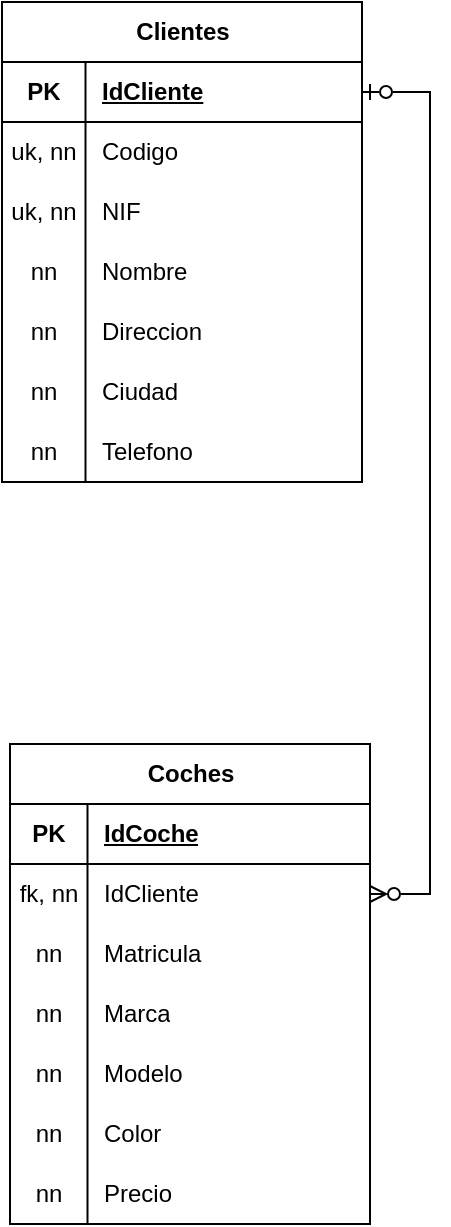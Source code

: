 <mxfile version="22.1.1" type="github">
  <diagram name="Página-1" id="D22kC-1IBSKwyaWAMyU8">
    <mxGraphModel dx="1434" dy="790" grid="0" gridSize="10" guides="1" tooltips="1" connect="1" arrows="1" fold="1" page="0" pageScale="1" pageWidth="827" pageHeight="1169" math="0" shadow="0">
      <root>
        <mxCell id="0" />
        <mxCell id="1" parent="0" />
        <mxCell id="LPVRVKIkkjf-93eOcvaG-1" value="Clientes" style="shape=table;startSize=30;container=1;collapsible=1;childLayout=tableLayout;fixedRows=1;rowLines=0;fontStyle=1;align=center;resizeLast=1;html=1;" vertex="1" parent="1">
          <mxGeometry x="320" y="330" width="180" height="240" as="geometry" />
        </mxCell>
        <mxCell id="LPVRVKIkkjf-93eOcvaG-2" value="" style="shape=tableRow;horizontal=0;startSize=0;swimlaneHead=0;swimlaneBody=0;fillColor=none;collapsible=0;dropTarget=0;points=[[0,0.5],[1,0.5]];portConstraint=eastwest;top=0;left=0;right=0;bottom=1;" vertex="1" parent="LPVRVKIkkjf-93eOcvaG-1">
          <mxGeometry y="30" width="180" height="30" as="geometry" />
        </mxCell>
        <mxCell id="LPVRVKIkkjf-93eOcvaG-3" value="PK" style="shape=partialRectangle;connectable=0;fillColor=none;top=0;left=0;bottom=0;right=0;fontStyle=1;overflow=hidden;whiteSpace=wrap;html=1;" vertex="1" parent="LPVRVKIkkjf-93eOcvaG-2">
          <mxGeometry width="41.75" height="30" as="geometry">
            <mxRectangle width="41.75" height="30" as="alternateBounds" />
          </mxGeometry>
        </mxCell>
        <mxCell id="LPVRVKIkkjf-93eOcvaG-4" value="IdCliente" style="shape=partialRectangle;connectable=0;fillColor=none;top=0;left=0;bottom=0;right=0;align=left;spacingLeft=6;fontStyle=5;overflow=hidden;whiteSpace=wrap;html=1;" vertex="1" parent="LPVRVKIkkjf-93eOcvaG-2">
          <mxGeometry x="41.75" width="138.25" height="30" as="geometry">
            <mxRectangle width="138.25" height="30" as="alternateBounds" />
          </mxGeometry>
        </mxCell>
        <mxCell id="LPVRVKIkkjf-93eOcvaG-5" value="" style="shape=tableRow;horizontal=0;startSize=0;swimlaneHead=0;swimlaneBody=0;fillColor=none;collapsible=0;dropTarget=0;points=[[0,0.5],[1,0.5]];portConstraint=eastwest;top=0;left=0;right=0;bottom=0;" vertex="1" parent="LPVRVKIkkjf-93eOcvaG-1">
          <mxGeometry y="60" width="180" height="30" as="geometry" />
        </mxCell>
        <mxCell id="LPVRVKIkkjf-93eOcvaG-6" value="uk, nn" style="shape=partialRectangle;connectable=0;fillColor=none;top=0;left=0;bottom=0;right=0;editable=1;overflow=hidden;whiteSpace=wrap;html=1;" vertex="1" parent="LPVRVKIkkjf-93eOcvaG-5">
          <mxGeometry width="41.75" height="30" as="geometry">
            <mxRectangle width="41.75" height="30" as="alternateBounds" />
          </mxGeometry>
        </mxCell>
        <mxCell id="LPVRVKIkkjf-93eOcvaG-7" value="Codigo" style="shape=partialRectangle;connectable=0;fillColor=none;top=0;left=0;bottom=0;right=0;align=left;spacingLeft=6;overflow=hidden;whiteSpace=wrap;html=1;" vertex="1" parent="LPVRVKIkkjf-93eOcvaG-5">
          <mxGeometry x="41.75" width="138.25" height="30" as="geometry">
            <mxRectangle width="138.25" height="30" as="alternateBounds" />
          </mxGeometry>
        </mxCell>
        <mxCell id="LPVRVKIkkjf-93eOcvaG-20" value="" style="shape=tableRow;horizontal=0;startSize=0;swimlaneHead=0;swimlaneBody=0;fillColor=none;collapsible=0;dropTarget=0;points=[[0,0.5],[1,0.5]];portConstraint=eastwest;top=0;left=0;right=0;bottom=0;" vertex="1" parent="LPVRVKIkkjf-93eOcvaG-1">
          <mxGeometry y="90" width="180" height="30" as="geometry" />
        </mxCell>
        <mxCell id="LPVRVKIkkjf-93eOcvaG-21" value="uk, nn" style="shape=partialRectangle;connectable=0;fillColor=none;top=0;left=0;bottom=0;right=0;editable=1;overflow=hidden;whiteSpace=wrap;html=1;" vertex="1" parent="LPVRVKIkkjf-93eOcvaG-20">
          <mxGeometry width="41.75" height="30" as="geometry">
            <mxRectangle width="41.75" height="30" as="alternateBounds" />
          </mxGeometry>
        </mxCell>
        <mxCell id="LPVRVKIkkjf-93eOcvaG-22" value="NIF" style="shape=partialRectangle;connectable=0;fillColor=none;top=0;left=0;bottom=0;right=0;align=left;spacingLeft=6;overflow=hidden;whiteSpace=wrap;html=1;" vertex="1" parent="LPVRVKIkkjf-93eOcvaG-20">
          <mxGeometry x="41.75" width="138.25" height="30" as="geometry">
            <mxRectangle width="138.25" height="30" as="alternateBounds" />
          </mxGeometry>
        </mxCell>
        <mxCell id="LPVRVKIkkjf-93eOcvaG-8" value="" style="shape=tableRow;horizontal=0;startSize=0;swimlaneHead=0;swimlaneBody=0;fillColor=none;collapsible=0;dropTarget=0;points=[[0,0.5],[1,0.5]];portConstraint=eastwest;top=0;left=0;right=0;bottom=0;" vertex="1" parent="LPVRVKIkkjf-93eOcvaG-1">
          <mxGeometry y="120" width="180" height="30" as="geometry" />
        </mxCell>
        <mxCell id="LPVRVKIkkjf-93eOcvaG-9" value="nn" style="shape=partialRectangle;connectable=0;fillColor=none;top=0;left=0;bottom=0;right=0;editable=1;overflow=hidden;whiteSpace=wrap;html=1;" vertex="1" parent="LPVRVKIkkjf-93eOcvaG-8">
          <mxGeometry width="41.75" height="30" as="geometry">
            <mxRectangle width="41.75" height="30" as="alternateBounds" />
          </mxGeometry>
        </mxCell>
        <mxCell id="LPVRVKIkkjf-93eOcvaG-10" value="Nombre" style="shape=partialRectangle;connectable=0;fillColor=none;top=0;left=0;bottom=0;right=0;align=left;spacingLeft=6;overflow=hidden;whiteSpace=wrap;html=1;" vertex="1" parent="LPVRVKIkkjf-93eOcvaG-8">
          <mxGeometry x="41.75" width="138.25" height="30" as="geometry">
            <mxRectangle width="138.25" height="30" as="alternateBounds" />
          </mxGeometry>
        </mxCell>
        <mxCell id="LPVRVKIkkjf-93eOcvaG-11" value="" style="shape=tableRow;horizontal=0;startSize=0;swimlaneHead=0;swimlaneBody=0;fillColor=none;collapsible=0;dropTarget=0;points=[[0,0.5],[1,0.5]];portConstraint=eastwest;top=0;left=0;right=0;bottom=0;" vertex="1" parent="LPVRVKIkkjf-93eOcvaG-1">
          <mxGeometry y="150" width="180" height="30" as="geometry" />
        </mxCell>
        <mxCell id="LPVRVKIkkjf-93eOcvaG-12" value="nn" style="shape=partialRectangle;connectable=0;fillColor=none;top=0;left=0;bottom=0;right=0;editable=1;overflow=hidden;whiteSpace=wrap;html=1;" vertex="1" parent="LPVRVKIkkjf-93eOcvaG-11">
          <mxGeometry width="41.75" height="30" as="geometry">
            <mxRectangle width="41.75" height="30" as="alternateBounds" />
          </mxGeometry>
        </mxCell>
        <mxCell id="LPVRVKIkkjf-93eOcvaG-13" value="Direccion" style="shape=partialRectangle;connectable=0;fillColor=none;top=0;left=0;bottom=0;right=0;align=left;spacingLeft=6;overflow=hidden;whiteSpace=wrap;html=1;" vertex="1" parent="LPVRVKIkkjf-93eOcvaG-11">
          <mxGeometry x="41.75" width="138.25" height="30" as="geometry">
            <mxRectangle width="138.25" height="30" as="alternateBounds" />
          </mxGeometry>
        </mxCell>
        <mxCell id="LPVRVKIkkjf-93eOcvaG-14" value="" style="shape=tableRow;horizontal=0;startSize=0;swimlaneHead=0;swimlaneBody=0;fillColor=none;collapsible=0;dropTarget=0;points=[[0,0.5],[1,0.5]];portConstraint=eastwest;top=0;left=0;right=0;bottom=0;" vertex="1" parent="LPVRVKIkkjf-93eOcvaG-1">
          <mxGeometry y="180" width="180" height="30" as="geometry" />
        </mxCell>
        <mxCell id="LPVRVKIkkjf-93eOcvaG-15" value="nn" style="shape=partialRectangle;connectable=0;fillColor=none;top=0;left=0;bottom=0;right=0;editable=1;overflow=hidden;whiteSpace=wrap;html=1;" vertex="1" parent="LPVRVKIkkjf-93eOcvaG-14">
          <mxGeometry width="41.75" height="30" as="geometry">
            <mxRectangle width="41.75" height="30" as="alternateBounds" />
          </mxGeometry>
        </mxCell>
        <mxCell id="LPVRVKIkkjf-93eOcvaG-16" value="Ciudad" style="shape=partialRectangle;connectable=0;fillColor=none;top=0;left=0;bottom=0;right=0;align=left;spacingLeft=6;overflow=hidden;whiteSpace=wrap;html=1;" vertex="1" parent="LPVRVKIkkjf-93eOcvaG-14">
          <mxGeometry x="41.75" width="138.25" height="30" as="geometry">
            <mxRectangle width="138.25" height="30" as="alternateBounds" />
          </mxGeometry>
        </mxCell>
        <mxCell id="LPVRVKIkkjf-93eOcvaG-17" value="" style="shape=tableRow;horizontal=0;startSize=0;swimlaneHead=0;swimlaneBody=0;fillColor=none;collapsible=0;dropTarget=0;points=[[0,0.5],[1,0.5]];portConstraint=eastwest;top=0;left=0;right=0;bottom=0;" vertex="1" parent="LPVRVKIkkjf-93eOcvaG-1">
          <mxGeometry y="210" width="180" height="30" as="geometry" />
        </mxCell>
        <mxCell id="LPVRVKIkkjf-93eOcvaG-18" value="nn" style="shape=partialRectangle;connectable=0;fillColor=none;top=0;left=0;bottom=0;right=0;editable=1;overflow=hidden;whiteSpace=wrap;html=1;" vertex="1" parent="LPVRVKIkkjf-93eOcvaG-17">
          <mxGeometry width="41.75" height="30" as="geometry">
            <mxRectangle width="41.75" height="30" as="alternateBounds" />
          </mxGeometry>
        </mxCell>
        <mxCell id="LPVRVKIkkjf-93eOcvaG-19" value="Telefono" style="shape=partialRectangle;connectable=0;fillColor=none;top=0;left=0;bottom=0;right=0;align=left;spacingLeft=6;overflow=hidden;whiteSpace=wrap;html=1;" vertex="1" parent="LPVRVKIkkjf-93eOcvaG-17">
          <mxGeometry x="41.75" width="138.25" height="30" as="geometry">
            <mxRectangle width="138.25" height="30" as="alternateBounds" />
          </mxGeometry>
        </mxCell>
        <mxCell id="LPVRVKIkkjf-93eOcvaG-23" value="Coches" style="shape=table;startSize=30;container=1;collapsible=1;childLayout=tableLayout;fixedRows=1;rowLines=0;fontStyle=1;align=center;resizeLast=1;html=1;" vertex="1" parent="1">
          <mxGeometry x="324" y="701" width="180" height="240" as="geometry" />
        </mxCell>
        <mxCell id="LPVRVKIkkjf-93eOcvaG-24" value="" style="shape=tableRow;horizontal=0;startSize=0;swimlaneHead=0;swimlaneBody=0;fillColor=none;collapsible=0;dropTarget=0;points=[[0,0.5],[1,0.5]];portConstraint=eastwest;top=0;left=0;right=0;bottom=1;" vertex="1" parent="LPVRVKIkkjf-93eOcvaG-23">
          <mxGeometry y="30" width="180" height="30" as="geometry" />
        </mxCell>
        <mxCell id="LPVRVKIkkjf-93eOcvaG-25" value="PK" style="shape=partialRectangle;connectable=0;fillColor=none;top=0;left=0;bottom=0;right=0;fontStyle=1;overflow=hidden;whiteSpace=wrap;html=1;" vertex="1" parent="LPVRVKIkkjf-93eOcvaG-24">
          <mxGeometry width="38.75" height="30" as="geometry">
            <mxRectangle width="38.75" height="30" as="alternateBounds" />
          </mxGeometry>
        </mxCell>
        <mxCell id="LPVRVKIkkjf-93eOcvaG-26" value="IdCoche" style="shape=partialRectangle;connectable=0;fillColor=none;top=0;left=0;bottom=0;right=0;align=left;spacingLeft=6;fontStyle=5;overflow=hidden;whiteSpace=wrap;html=1;" vertex="1" parent="LPVRVKIkkjf-93eOcvaG-24">
          <mxGeometry x="38.75" width="141.25" height="30" as="geometry">
            <mxRectangle width="141.25" height="30" as="alternateBounds" />
          </mxGeometry>
        </mxCell>
        <mxCell id="LPVRVKIkkjf-93eOcvaG-27" value="" style="shape=tableRow;horizontal=0;startSize=0;swimlaneHead=0;swimlaneBody=0;fillColor=none;collapsible=0;dropTarget=0;points=[[0,0.5],[1,0.5]];portConstraint=eastwest;top=0;left=0;right=0;bottom=0;" vertex="1" parent="LPVRVKIkkjf-93eOcvaG-23">
          <mxGeometry y="60" width="180" height="30" as="geometry" />
        </mxCell>
        <mxCell id="LPVRVKIkkjf-93eOcvaG-28" value="fk, nn" style="shape=partialRectangle;connectable=0;fillColor=none;top=0;left=0;bottom=0;right=0;editable=1;overflow=hidden;whiteSpace=wrap;html=1;" vertex="1" parent="LPVRVKIkkjf-93eOcvaG-27">
          <mxGeometry width="38.75" height="30" as="geometry">
            <mxRectangle width="38.75" height="30" as="alternateBounds" />
          </mxGeometry>
        </mxCell>
        <mxCell id="LPVRVKIkkjf-93eOcvaG-29" value="IdCliente" style="shape=partialRectangle;connectable=0;fillColor=none;top=0;left=0;bottom=0;right=0;align=left;spacingLeft=6;overflow=hidden;whiteSpace=wrap;html=1;" vertex="1" parent="LPVRVKIkkjf-93eOcvaG-27">
          <mxGeometry x="38.75" width="141.25" height="30" as="geometry">
            <mxRectangle width="141.25" height="30" as="alternateBounds" />
          </mxGeometry>
        </mxCell>
        <mxCell id="LPVRVKIkkjf-93eOcvaG-42" value="" style="shape=tableRow;horizontal=0;startSize=0;swimlaneHead=0;swimlaneBody=0;fillColor=none;collapsible=0;dropTarget=0;points=[[0,0.5],[1,0.5]];portConstraint=eastwest;top=0;left=0;right=0;bottom=0;" vertex="1" parent="LPVRVKIkkjf-93eOcvaG-23">
          <mxGeometry y="90" width="180" height="30" as="geometry" />
        </mxCell>
        <mxCell id="LPVRVKIkkjf-93eOcvaG-43" value="nn" style="shape=partialRectangle;connectable=0;fillColor=none;top=0;left=0;bottom=0;right=0;editable=1;overflow=hidden;whiteSpace=wrap;html=1;" vertex="1" parent="LPVRVKIkkjf-93eOcvaG-42">
          <mxGeometry width="38.75" height="30" as="geometry">
            <mxRectangle width="38.75" height="30" as="alternateBounds" />
          </mxGeometry>
        </mxCell>
        <mxCell id="LPVRVKIkkjf-93eOcvaG-44" value="Matricula" style="shape=partialRectangle;connectable=0;fillColor=none;top=0;left=0;bottom=0;right=0;align=left;spacingLeft=6;overflow=hidden;whiteSpace=wrap;html=1;" vertex="1" parent="LPVRVKIkkjf-93eOcvaG-42">
          <mxGeometry x="38.75" width="141.25" height="30" as="geometry">
            <mxRectangle width="141.25" height="30" as="alternateBounds" />
          </mxGeometry>
        </mxCell>
        <mxCell id="LPVRVKIkkjf-93eOcvaG-30" value="" style="shape=tableRow;horizontal=0;startSize=0;swimlaneHead=0;swimlaneBody=0;fillColor=none;collapsible=0;dropTarget=0;points=[[0,0.5],[1,0.5]];portConstraint=eastwest;top=0;left=0;right=0;bottom=0;" vertex="1" parent="LPVRVKIkkjf-93eOcvaG-23">
          <mxGeometry y="120" width="180" height="30" as="geometry" />
        </mxCell>
        <mxCell id="LPVRVKIkkjf-93eOcvaG-31" value="nn" style="shape=partialRectangle;connectable=0;fillColor=none;top=0;left=0;bottom=0;right=0;editable=1;overflow=hidden;whiteSpace=wrap;html=1;" vertex="1" parent="LPVRVKIkkjf-93eOcvaG-30">
          <mxGeometry width="38.75" height="30" as="geometry">
            <mxRectangle width="38.75" height="30" as="alternateBounds" />
          </mxGeometry>
        </mxCell>
        <mxCell id="LPVRVKIkkjf-93eOcvaG-32" value="Marca" style="shape=partialRectangle;connectable=0;fillColor=none;top=0;left=0;bottom=0;right=0;align=left;spacingLeft=6;overflow=hidden;whiteSpace=wrap;html=1;" vertex="1" parent="LPVRVKIkkjf-93eOcvaG-30">
          <mxGeometry x="38.75" width="141.25" height="30" as="geometry">
            <mxRectangle width="141.25" height="30" as="alternateBounds" />
          </mxGeometry>
        </mxCell>
        <mxCell id="LPVRVKIkkjf-93eOcvaG-33" value="" style="shape=tableRow;horizontal=0;startSize=0;swimlaneHead=0;swimlaneBody=0;fillColor=none;collapsible=0;dropTarget=0;points=[[0,0.5],[1,0.5]];portConstraint=eastwest;top=0;left=0;right=0;bottom=0;" vertex="1" parent="LPVRVKIkkjf-93eOcvaG-23">
          <mxGeometry y="150" width="180" height="30" as="geometry" />
        </mxCell>
        <mxCell id="LPVRVKIkkjf-93eOcvaG-34" value="nn" style="shape=partialRectangle;connectable=0;fillColor=none;top=0;left=0;bottom=0;right=0;editable=1;overflow=hidden;whiteSpace=wrap;html=1;" vertex="1" parent="LPVRVKIkkjf-93eOcvaG-33">
          <mxGeometry width="38.75" height="30" as="geometry">
            <mxRectangle width="38.75" height="30" as="alternateBounds" />
          </mxGeometry>
        </mxCell>
        <mxCell id="LPVRVKIkkjf-93eOcvaG-35" value="Modelo" style="shape=partialRectangle;connectable=0;fillColor=none;top=0;left=0;bottom=0;right=0;align=left;spacingLeft=6;overflow=hidden;whiteSpace=wrap;html=1;" vertex="1" parent="LPVRVKIkkjf-93eOcvaG-33">
          <mxGeometry x="38.75" width="141.25" height="30" as="geometry">
            <mxRectangle width="141.25" height="30" as="alternateBounds" />
          </mxGeometry>
        </mxCell>
        <mxCell id="LPVRVKIkkjf-93eOcvaG-36" value="" style="shape=tableRow;horizontal=0;startSize=0;swimlaneHead=0;swimlaneBody=0;fillColor=none;collapsible=0;dropTarget=0;points=[[0,0.5],[1,0.5]];portConstraint=eastwest;top=0;left=0;right=0;bottom=0;" vertex="1" parent="LPVRVKIkkjf-93eOcvaG-23">
          <mxGeometry y="180" width="180" height="30" as="geometry" />
        </mxCell>
        <mxCell id="LPVRVKIkkjf-93eOcvaG-37" value="nn" style="shape=partialRectangle;connectable=0;fillColor=none;top=0;left=0;bottom=0;right=0;editable=1;overflow=hidden;whiteSpace=wrap;html=1;" vertex="1" parent="LPVRVKIkkjf-93eOcvaG-36">
          <mxGeometry width="38.75" height="30" as="geometry">
            <mxRectangle width="38.75" height="30" as="alternateBounds" />
          </mxGeometry>
        </mxCell>
        <mxCell id="LPVRVKIkkjf-93eOcvaG-38" value="Color" style="shape=partialRectangle;connectable=0;fillColor=none;top=0;left=0;bottom=0;right=0;align=left;spacingLeft=6;overflow=hidden;whiteSpace=wrap;html=1;" vertex="1" parent="LPVRVKIkkjf-93eOcvaG-36">
          <mxGeometry x="38.75" width="141.25" height="30" as="geometry">
            <mxRectangle width="141.25" height="30" as="alternateBounds" />
          </mxGeometry>
        </mxCell>
        <mxCell id="LPVRVKIkkjf-93eOcvaG-39" value="" style="shape=tableRow;horizontal=0;startSize=0;swimlaneHead=0;swimlaneBody=0;fillColor=none;collapsible=0;dropTarget=0;points=[[0,0.5],[1,0.5]];portConstraint=eastwest;top=0;left=0;right=0;bottom=0;" vertex="1" parent="LPVRVKIkkjf-93eOcvaG-23">
          <mxGeometry y="210" width="180" height="30" as="geometry" />
        </mxCell>
        <mxCell id="LPVRVKIkkjf-93eOcvaG-40" value="nn" style="shape=partialRectangle;connectable=0;fillColor=none;top=0;left=0;bottom=0;right=0;editable=1;overflow=hidden;whiteSpace=wrap;html=1;" vertex="1" parent="LPVRVKIkkjf-93eOcvaG-39">
          <mxGeometry width="38.75" height="30" as="geometry">
            <mxRectangle width="38.75" height="30" as="alternateBounds" />
          </mxGeometry>
        </mxCell>
        <mxCell id="LPVRVKIkkjf-93eOcvaG-41" value="Precio" style="shape=partialRectangle;connectable=0;fillColor=none;top=0;left=0;bottom=0;right=0;align=left;spacingLeft=6;overflow=hidden;whiteSpace=wrap;html=1;" vertex="1" parent="LPVRVKIkkjf-93eOcvaG-39">
          <mxGeometry x="38.75" width="141.25" height="30" as="geometry">
            <mxRectangle width="141.25" height="30" as="alternateBounds" />
          </mxGeometry>
        </mxCell>
        <mxCell id="LPVRVKIkkjf-93eOcvaG-45" value="" style="edgeStyle=entityRelationEdgeStyle;fontSize=12;html=1;endArrow=ERzeroToOne;rounded=0;endFill=0;startArrow=ERzeroToMany;startFill=0;" edge="1" parent="1" source="LPVRVKIkkjf-93eOcvaG-27" target="LPVRVKIkkjf-93eOcvaG-2">
          <mxGeometry width="100" height="100" relative="1" as="geometry">
            <mxPoint x="382" y="656" as="sourcePoint" />
            <mxPoint x="482" y="556" as="targetPoint" />
          </mxGeometry>
        </mxCell>
      </root>
    </mxGraphModel>
  </diagram>
</mxfile>

